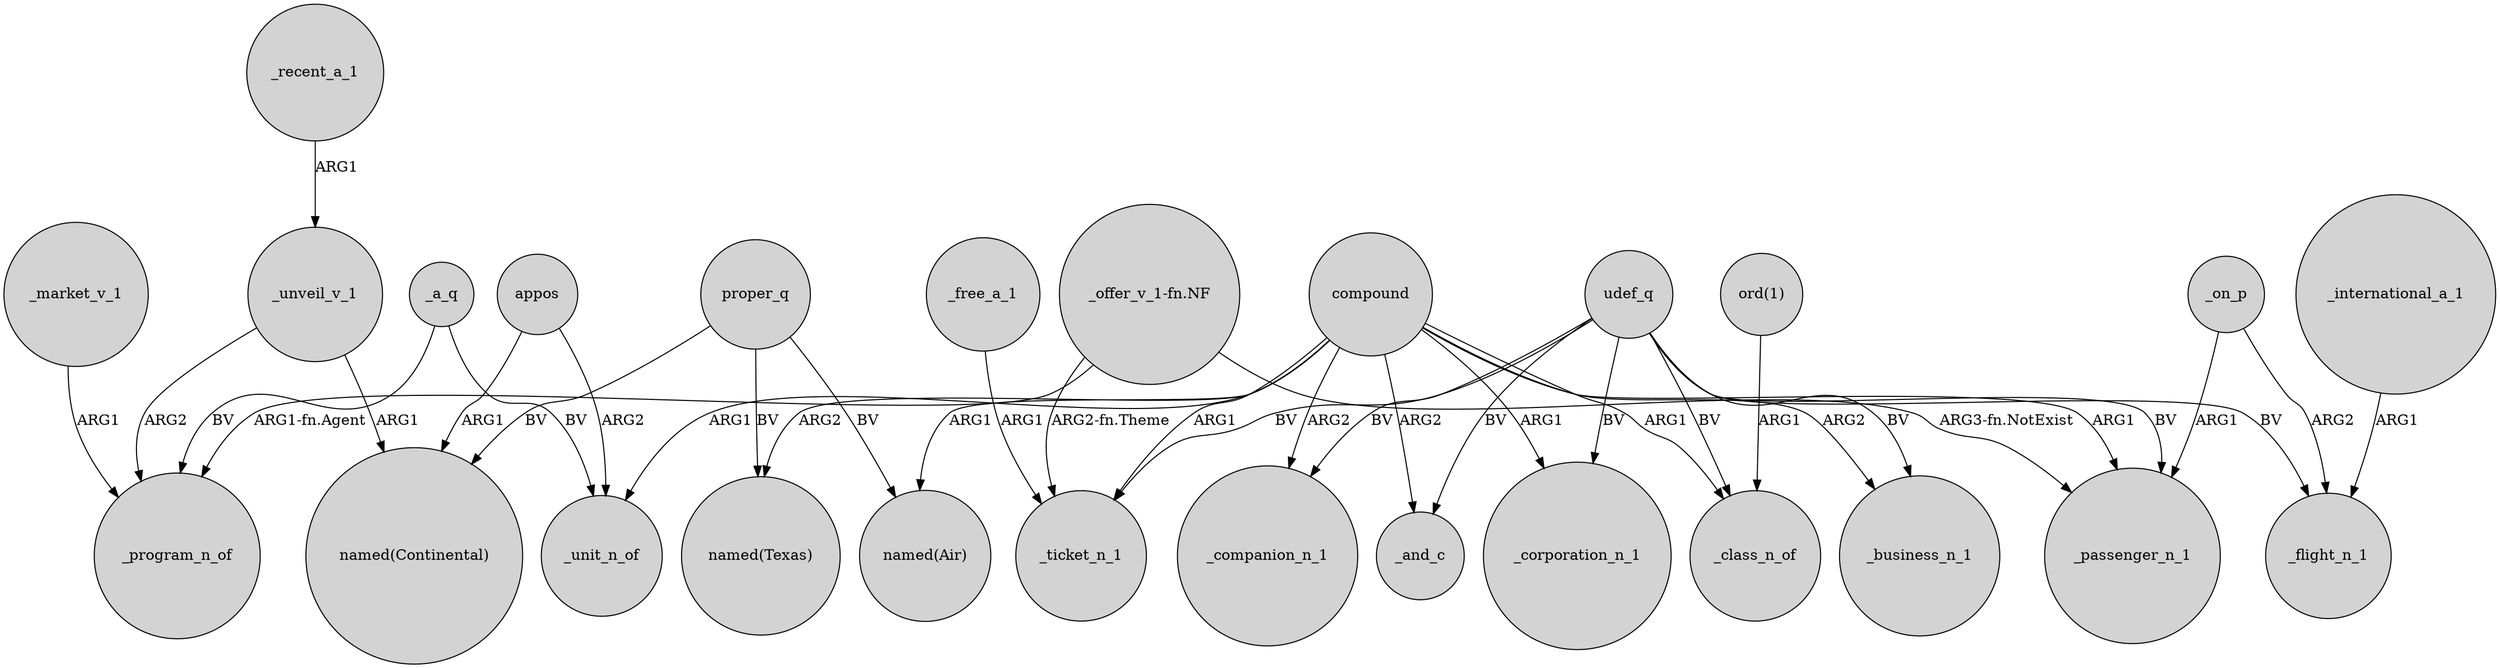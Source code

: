 digraph {
	node [shape=circle style=filled]
	"_offer_v_1-fn.NF" -> _ticket_n_1 [label="ARG2-fn.Theme"]
	udef_q -> _class_n_of [label=BV]
	compound -> _unit_n_of [label=ARG1]
	appos -> "named(Continental)" [label=ARG1]
	_international_a_1 -> _flight_n_1 [label=ARG1]
	udef_q -> _flight_n_1 [label=BV]
	proper_q -> "named(Air)" [label=BV]
	udef_q -> _ticket_n_1 [label=BV]
	compound -> _companion_n_1 [label=ARG2]
	compound -> _class_n_of [label=ARG1]
	compound -> _passenger_n_1 [label=ARG1]
	udef_q -> _passenger_n_1 [label=BV]
	proper_q -> "named(Texas)" [label=BV]
	udef_q -> _corporation_n_1 [label=BV]
	"_offer_v_1-fn.NF" -> _program_n_of [label="ARG1-fn.Agent"]
	compound -> _and_c [label=ARG2]
	compound -> _corporation_n_1 [label=ARG1]
	_on_p -> _flight_n_1 [label=ARG2]
	_a_q -> _unit_n_of [label=BV]
	proper_q -> "named(Continental)" [label=BV]
	compound -> "named(Air)" [label=ARG1]
	_a_q -> _program_n_of [label=BV]
	udef_q -> _companion_n_1 [label=BV]
	compound -> _ticket_n_1 [label=ARG1]
	compound -> _business_n_1 [label=ARG2]
	_market_v_1 -> _program_n_of [label=ARG1]
	_free_a_1 -> _ticket_n_1 [label=ARG1]
	udef_q -> _business_n_1 [label=BV]
	compound -> "named(Texas)" [label=ARG2]
	_unveil_v_1 -> "named(Continental)" [label=ARG1]
	"_offer_v_1-fn.NF" -> _passenger_n_1 [label="ARG3-fn.NotExist"]
	_unveil_v_1 -> _program_n_of [label=ARG2]
	_on_p -> _passenger_n_1 [label=ARG1]
	udef_q -> _and_c [label=BV]
	"ord(1)" -> _class_n_of [label=ARG1]
	_recent_a_1 -> _unveil_v_1 [label=ARG1]
	appos -> _unit_n_of [label=ARG2]
}
